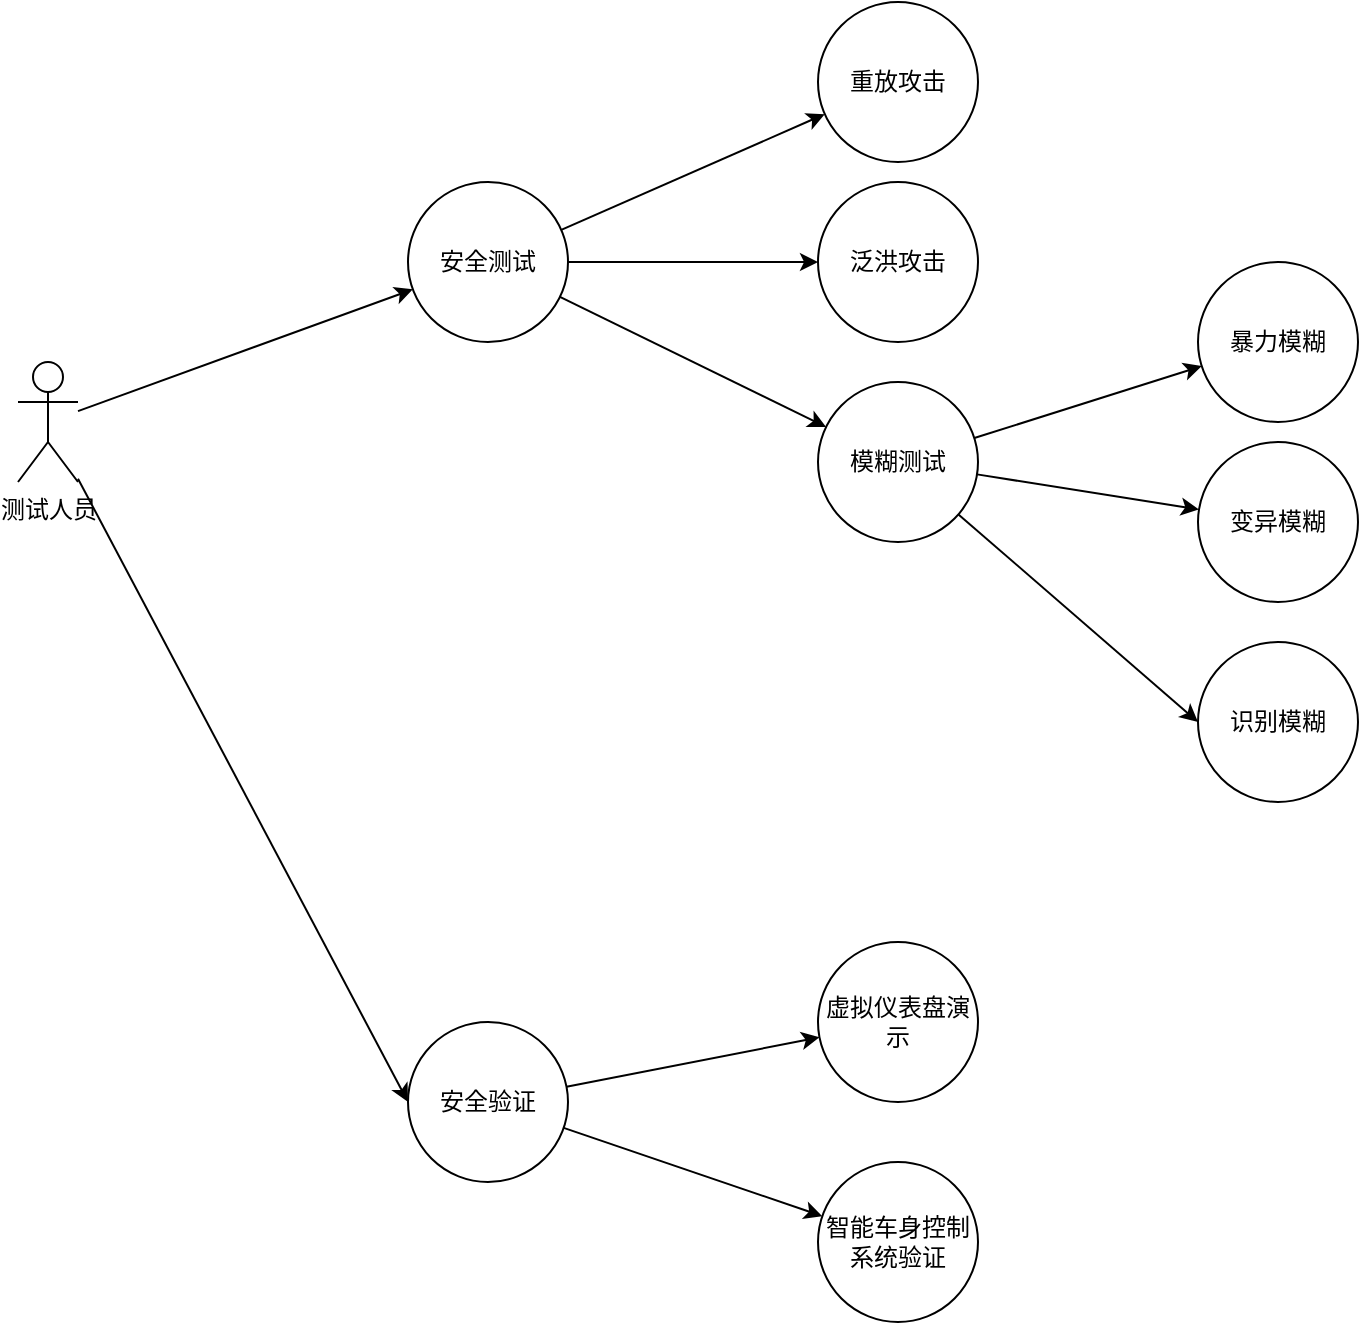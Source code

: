 <mxfile version="22.1.15" type="github">
  <diagram name="第 1 页" id="i3KaRBKapHCzIAOb3I9q">
    <mxGraphModel dx="2118" dy="1027" grid="1" gridSize="10" guides="1" tooltips="1" connect="1" arrows="1" fold="1" page="1" pageScale="1" pageWidth="827" pageHeight="1169" math="0" shadow="0">
      <root>
        <mxCell id="0" />
        <mxCell id="1" parent="0" />
        <mxCell id="nP3D-EETBzw4hZik17a9-3" value="" style="rounded=0;orthogonalLoop=1;jettySize=auto;html=1;" edge="1" parent="1" source="nP3D-EETBzw4hZik17a9-1" target="nP3D-EETBzw4hZik17a9-2">
          <mxGeometry relative="1" as="geometry" />
        </mxCell>
        <mxCell id="nP3D-EETBzw4hZik17a9-14" value="" style="rounded=0;orthogonalLoop=1;jettySize=auto;html=1;entryX=0;entryY=0.5;entryDx=0;entryDy=0;" edge="1" parent="1" source="nP3D-EETBzw4hZik17a9-1" target="nP3D-EETBzw4hZik17a9-12">
          <mxGeometry relative="1" as="geometry">
            <mxPoint x="-75" y="490" as="targetPoint" />
          </mxGeometry>
        </mxCell>
        <mxCell id="nP3D-EETBzw4hZik17a9-1" value="测试人员" style="shape=umlActor;verticalLabelPosition=bottom;verticalAlign=top;html=1;" vertex="1" parent="1">
          <mxGeometry x="-160" y="460" width="30" height="60" as="geometry" />
        </mxCell>
        <mxCell id="nP3D-EETBzw4hZik17a9-5" value="" style="rounded=0;orthogonalLoop=1;jettySize=auto;html=1;" edge="1" parent="1" source="nP3D-EETBzw4hZik17a9-2" target="nP3D-EETBzw4hZik17a9-4">
          <mxGeometry relative="1" as="geometry" />
        </mxCell>
        <mxCell id="nP3D-EETBzw4hZik17a9-9" value="" style="edgeStyle=orthogonalEdgeStyle;rounded=0;orthogonalLoop=1;jettySize=auto;html=1;" edge="1" parent="1" source="nP3D-EETBzw4hZik17a9-2" target="nP3D-EETBzw4hZik17a9-8">
          <mxGeometry relative="1" as="geometry" />
        </mxCell>
        <mxCell id="nP3D-EETBzw4hZik17a9-11" value="" style="rounded=0;orthogonalLoop=1;jettySize=auto;html=1;" edge="1" parent="1" source="nP3D-EETBzw4hZik17a9-2" target="nP3D-EETBzw4hZik17a9-10">
          <mxGeometry relative="1" as="geometry" />
        </mxCell>
        <mxCell id="nP3D-EETBzw4hZik17a9-2" value="&lt;div style=&quot;&quot;&gt;&lt;span style=&quot;background-color: initial;&quot;&gt;安全测试&lt;/span&gt;&lt;/div&gt;" style="ellipse;whiteSpace=wrap;html=1;verticalAlign=middle;align=center;" vertex="1" parent="1">
          <mxGeometry x="35" y="370" width="80" height="80" as="geometry" />
        </mxCell>
        <mxCell id="nP3D-EETBzw4hZik17a9-4" value="重放攻击" style="ellipse;whiteSpace=wrap;html=1;align=center;" vertex="1" parent="1">
          <mxGeometry x="240" y="280" width="80" height="80" as="geometry" />
        </mxCell>
        <mxCell id="nP3D-EETBzw4hZik17a9-8" value="泛洪攻击" style="ellipse;whiteSpace=wrap;html=1;" vertex="1" parent="1">
          <mxGeometry x="240" y="370" width="80" height="80" as="geometry" />
        </mxCell>
        <mxCell id="nP3D-EETBzw4hZik17a9-22" value="" style="rounded=0;orthogonalLoop=1;jettySize=auto;html=1;" edge="1" parent="1" source="nP3D-EETBzw4hZik17a9-10" target="nP3D-EETBzw4hZik17a9-21">
          <mxGeometry relative="1" as="geometry" />
        </mxCell>
        <mxCell id="nP3D-EETBzw4hZik17a9-28" style="rounded=0;orthogonalLoop=1;jettySize=auto;html=1;" edge="1" parent="1" source="nP3D-EETBzw4hZik17a9-10" target="nP3D-EETBzw4hZik17a9-27">
          <mxGeometry relative="1" as="geometry" />
        </mxCell>
        <mxCell id="nP3D-EETBzw4hZik17a9-32" value="" style="rounded=0;orthogonalLoop=1;jettySize=auto;html=1;entryX=0;entryY=0.5;entryDx=0;entryDy=0;" edge="1" parent="1" source="nP3D-EETBzw4hZik17a9-10" target="nP3D-EETBzw4hZik17a9-29">
          <mxGeometry relative="1" as="geometry">
            <mxPoint x="280" y="630" as="targetPoint" />
          </mxGeometry>
        </mxCell>
        <mxCell id="nP3D-EETBzw4hZik17a9-10" value="模糊测试" style="ellipse;whiteSpace=wrap;html=1;" vertex="1" parent="1">
          <mxGeometry x="240" y="470" width="80" height="80" as="geometry" />
        </mxCell>
        <mxCell id="nP3D-EETBzw4hZik17a9-17" value="" style="rounded=0;orthogonalLoop=1;jettySize=auto;html=1;" edge="1" parent="1" source="nP3D-EETBzw4hZik17a9-12" target="nP3D-EETBzw4hZik17a9-16">
          <mxGeometry relative="1" as="geometry" />
        </mxCell>
        <mxCell id="nP3D-EETBzw4hZik17a9-20" value="" style="rounded=0;orthogonalLoop=1;jettySize=auto;html=1;" edge="1" parent="1" source="nP3D-EETBzw4hZik17a9-12" target="nP3D-EETBzw4hZik17a9-19">
          <mxGeometry relative="1" as="geometry" />
        </mxCell>
        <mxCell id="nP3D-EETBzw4hZik17a9-12" value="&lt;div style=&quot;&quot;&gt;&lt;span style=&quot;background-color: initial;&quot;&gt;安全验证&lt;/span&gt;&lt;/div&gt;" style="ellipse;whiteSpace=wrap;html=1;verticalAlign=middle;align=center;" vertex="1" parent="1">
          <mxGeometry x="35" y="790" width="80" height="80" as="geometry" />
        </mxCell>
        <mxCell id="nP3D-EETBzw4hZik17a9-16" value="虚拟仪表盘演示" style="ellipse;whiteSpace=wrap;html=1;direction=south;" vertex="1" parent="1">
          <mxGeometry x="240" y="750" width="80" height="80" as="geometry" />
        </mxCell>
        <mxCell id="nP3D-EETBzw4hZik17a9-19" value="&lt;div style=&quot;&quot;&gt;&lt;span style=&quot;background-color: initial;&quot;&gt;智能车身控制系统验证&lt;/span&gt;&lt;/div&gt;" style="ellipse;whiteSpace=wrap;html=1;verticalAlign=middle;align=center;" vertex="1" parent="1">
          <mxGeometry x="240" y="860" width="80" height="80" as="geometry" />
        </mxCell>
        <mxCell id="nP3D-EETBzw4hZik17a9-21" value="暴力模糊" style="ellipse;whiteSpace=wrap;html=1;" vertex="1" parent="1">
          <mxGeometry x="430" y="410" width="80" height="80" as="geometry" />
        </mxCell>
        <mxCell id="nP3D-EETBzw4hZik17a9-27" value="变异模糊" style="ellipse;whiteSpace=wrap;html=1;" vertex="1" parent="1">
          <mxGeometry x="430" y="500" width="80" height="80" as="geometry" />
        </mxCell>
        <mxCell id="nP3D-EETBzw4hZik17a9-29" value="识别模糊" style="ellipse;whiteSpace=wrap;html=1;" vertex="1" parent="1">
          <mxGeometry x="430" y="600" width="80" height="80" as="geometry" />
        </mxCell>
      </root>
    </mxGraphModel>
  </diagram>
</mxfile>
